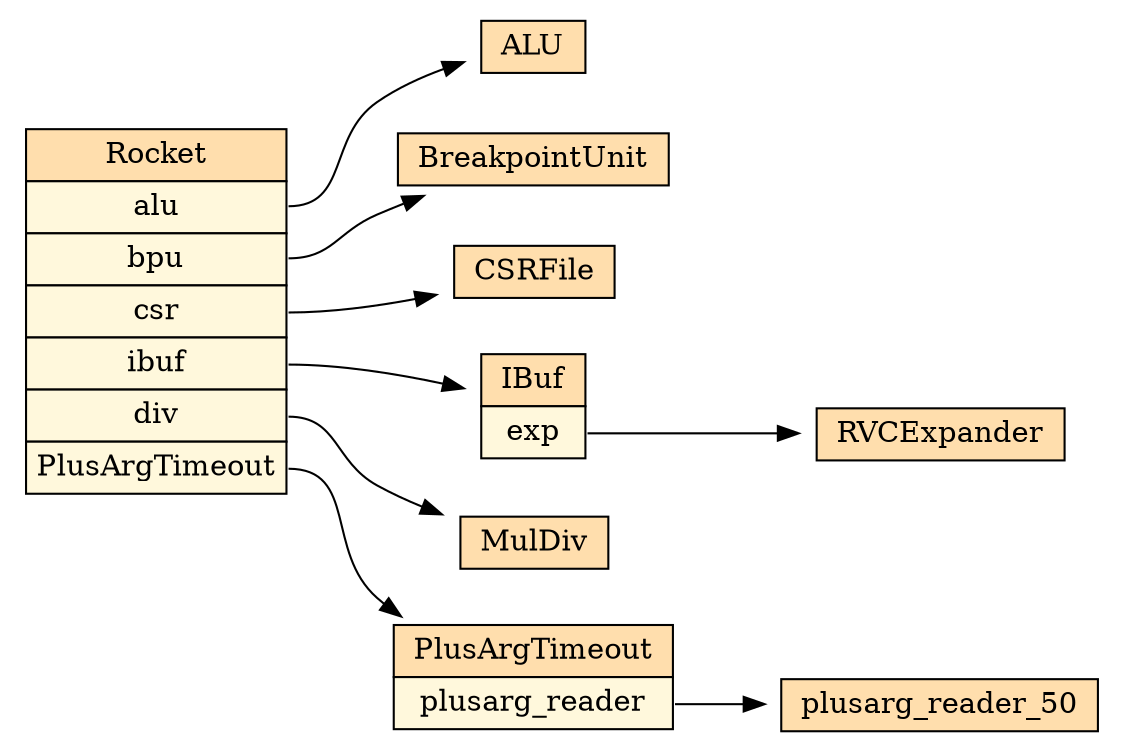 digraph Rocket_hierarchy { rankdir="TB" 
 node [shape="rectangle"]; 
rankdir="LR" 
stylesheet = "styles.css"
module_1 [shape= "plaintext" href="Rocket.dot.svg" label=<

<TABLE BORDER="0" CELLBORDER="1" CELLSPACING="0" CELLPADDING="4" >
      
  <TR >
    <TD BGCOLOR="#FFDEAD" > Rocket </TD>
  </TR>
        
  <TR>
    <TD PORT="module_6" BGCOLOR="#FFF8DC" >alu</TD>
  </TR>
        
  <TR>
    <TD PORT="module_2" BGCOLOR="#FFF8DC" >bpu</TD>
  </TR>
        
  <TR>
    <TD PORT="module_9" BGCOLOR="#FFF8DC" >csr</TD>
  </TR>
        
  <TR>
    <TD PORT="module_4" BGCOLOR="#FFF8DC" >ibuf</TD>
  </TR>
        
  <TR>
    <TD PORT="module_3" BGCOLOR="#FFF8DC" >div</TD>
  </TR>
        
  <TR>
    <TD PORT="module_7" BGCOLOR="#FFF8DC" >PlusArgTimeout</TD>
  </TR>
        
</TABLE>>];

      module_2 [shape= "plaintext" href="BreakpointUnit.dot.svg" label=<

<TABLE BORDER="0" CELLBORDER="1" CELLSPACING="0" CELLPADDING="4" >
      
  <TR >
    <TD BGCOLOR="#FFDEAD" > BreakpointUnit </TD>
  </TR>
        
</TABLE>>];

      module_3 [shape= "plaintext" href="MulDiv.dot.svg" label=<

<TABLE BORDER="0" CELLBORDER="1" CELLSPACING="0" CELLPADDING="4" >
      
  <TR >
    <TD BGCOLOR="#FFDEAD" > MulDiv </TD>
  </TR>
        
</TABLE>>];

      module_4 [shape= "plaintext" href="IBuf.dot.svg" label=<

<TABLE BORDER="0" CELLBORDER="1" CELLSPACING="0" CELLPADDING="4" >
      
  <TR >
    <TD BGCOLOR="#FFDEAD" > IBuf </TD>
  </TR>
        
  <TR>
    <TD PORT="module_5" BGCOLOR="#FFF8DC" >exp</TD>
  </TR>
        
</TABLE>>];

      module_5 [shape= "plaintext" href="RVCExpander.dot.svg" label=<

<TABLE BORDER="0" CELLBORDER="1" CELLSPACING="0" CELLPADDING="4" >
      
  <TR >
    <TD BGCOLOR="#FFDEAD" > RVCExpander </TD>
  </TR>
        
</TABLE>>];

      module_6 [shape= "plaintext" href="ALU.dot.svg" label=<

<TABLE BORDER="0" CELLBORDER="1" CELLSPACING="0" CELLPADDING="4" >
      
  <TR >
    <TD BGCOLOR="#FFDEAD" > ALU </TD>
  </TR>
        
</TABLE>>];

      module_7 [shape= "plaintext" href="PlusArgTimeout.dot.svg" label=<

<TABLE BORDER="0" CELLBORDER="1" CELLSPACING="0" CELLPADDING="4" >
      
  <TR >
    <TD BGCOLOR="#FFDEAD" > PlusArgTimeout </TD>
  </TR>
        
  <TR>
    <TD PORT="module_8" BGCOLOR="#FFF8DC" >plusarg_reader</TD>
  </TR>
        
</TABLE>>];

      module_8 [shape= "plaintext" href="plusarg_reader_50.dot.svg" label=<

<TABLE BORDER="0" CELLBORDER="1" CELLSPACING="0" CELLPADDING="4" >
      
  <TR >
    <TD BGCOLOR="#FFDEAD" > plusarg_reader_50 </TD>
  </TR>
        
</TABLE>>];

      module_9 [shape= "plaintext" href="CSRFile.dot.svg" label=<

<TABLE BORDER="0" CELLBORDER="1" CELLSPACING="0" CELLPADDING="4" >
      
  <TR >
    <TD BGCOLOR="#FFDEAD" > CSRFile </TD>
  </TR>
        
</TABLE>>];

      module_1:module_2 -> module_2
module_1:module_3 -> module_3
module_4:module_5 -> module_5
module_1:module_4 -> module_4
module_1:module_6 -> module_6
module_7:module_8 -> module_8
module_1:module_7 -> module_7
module_1:module_9 -> module_9
}